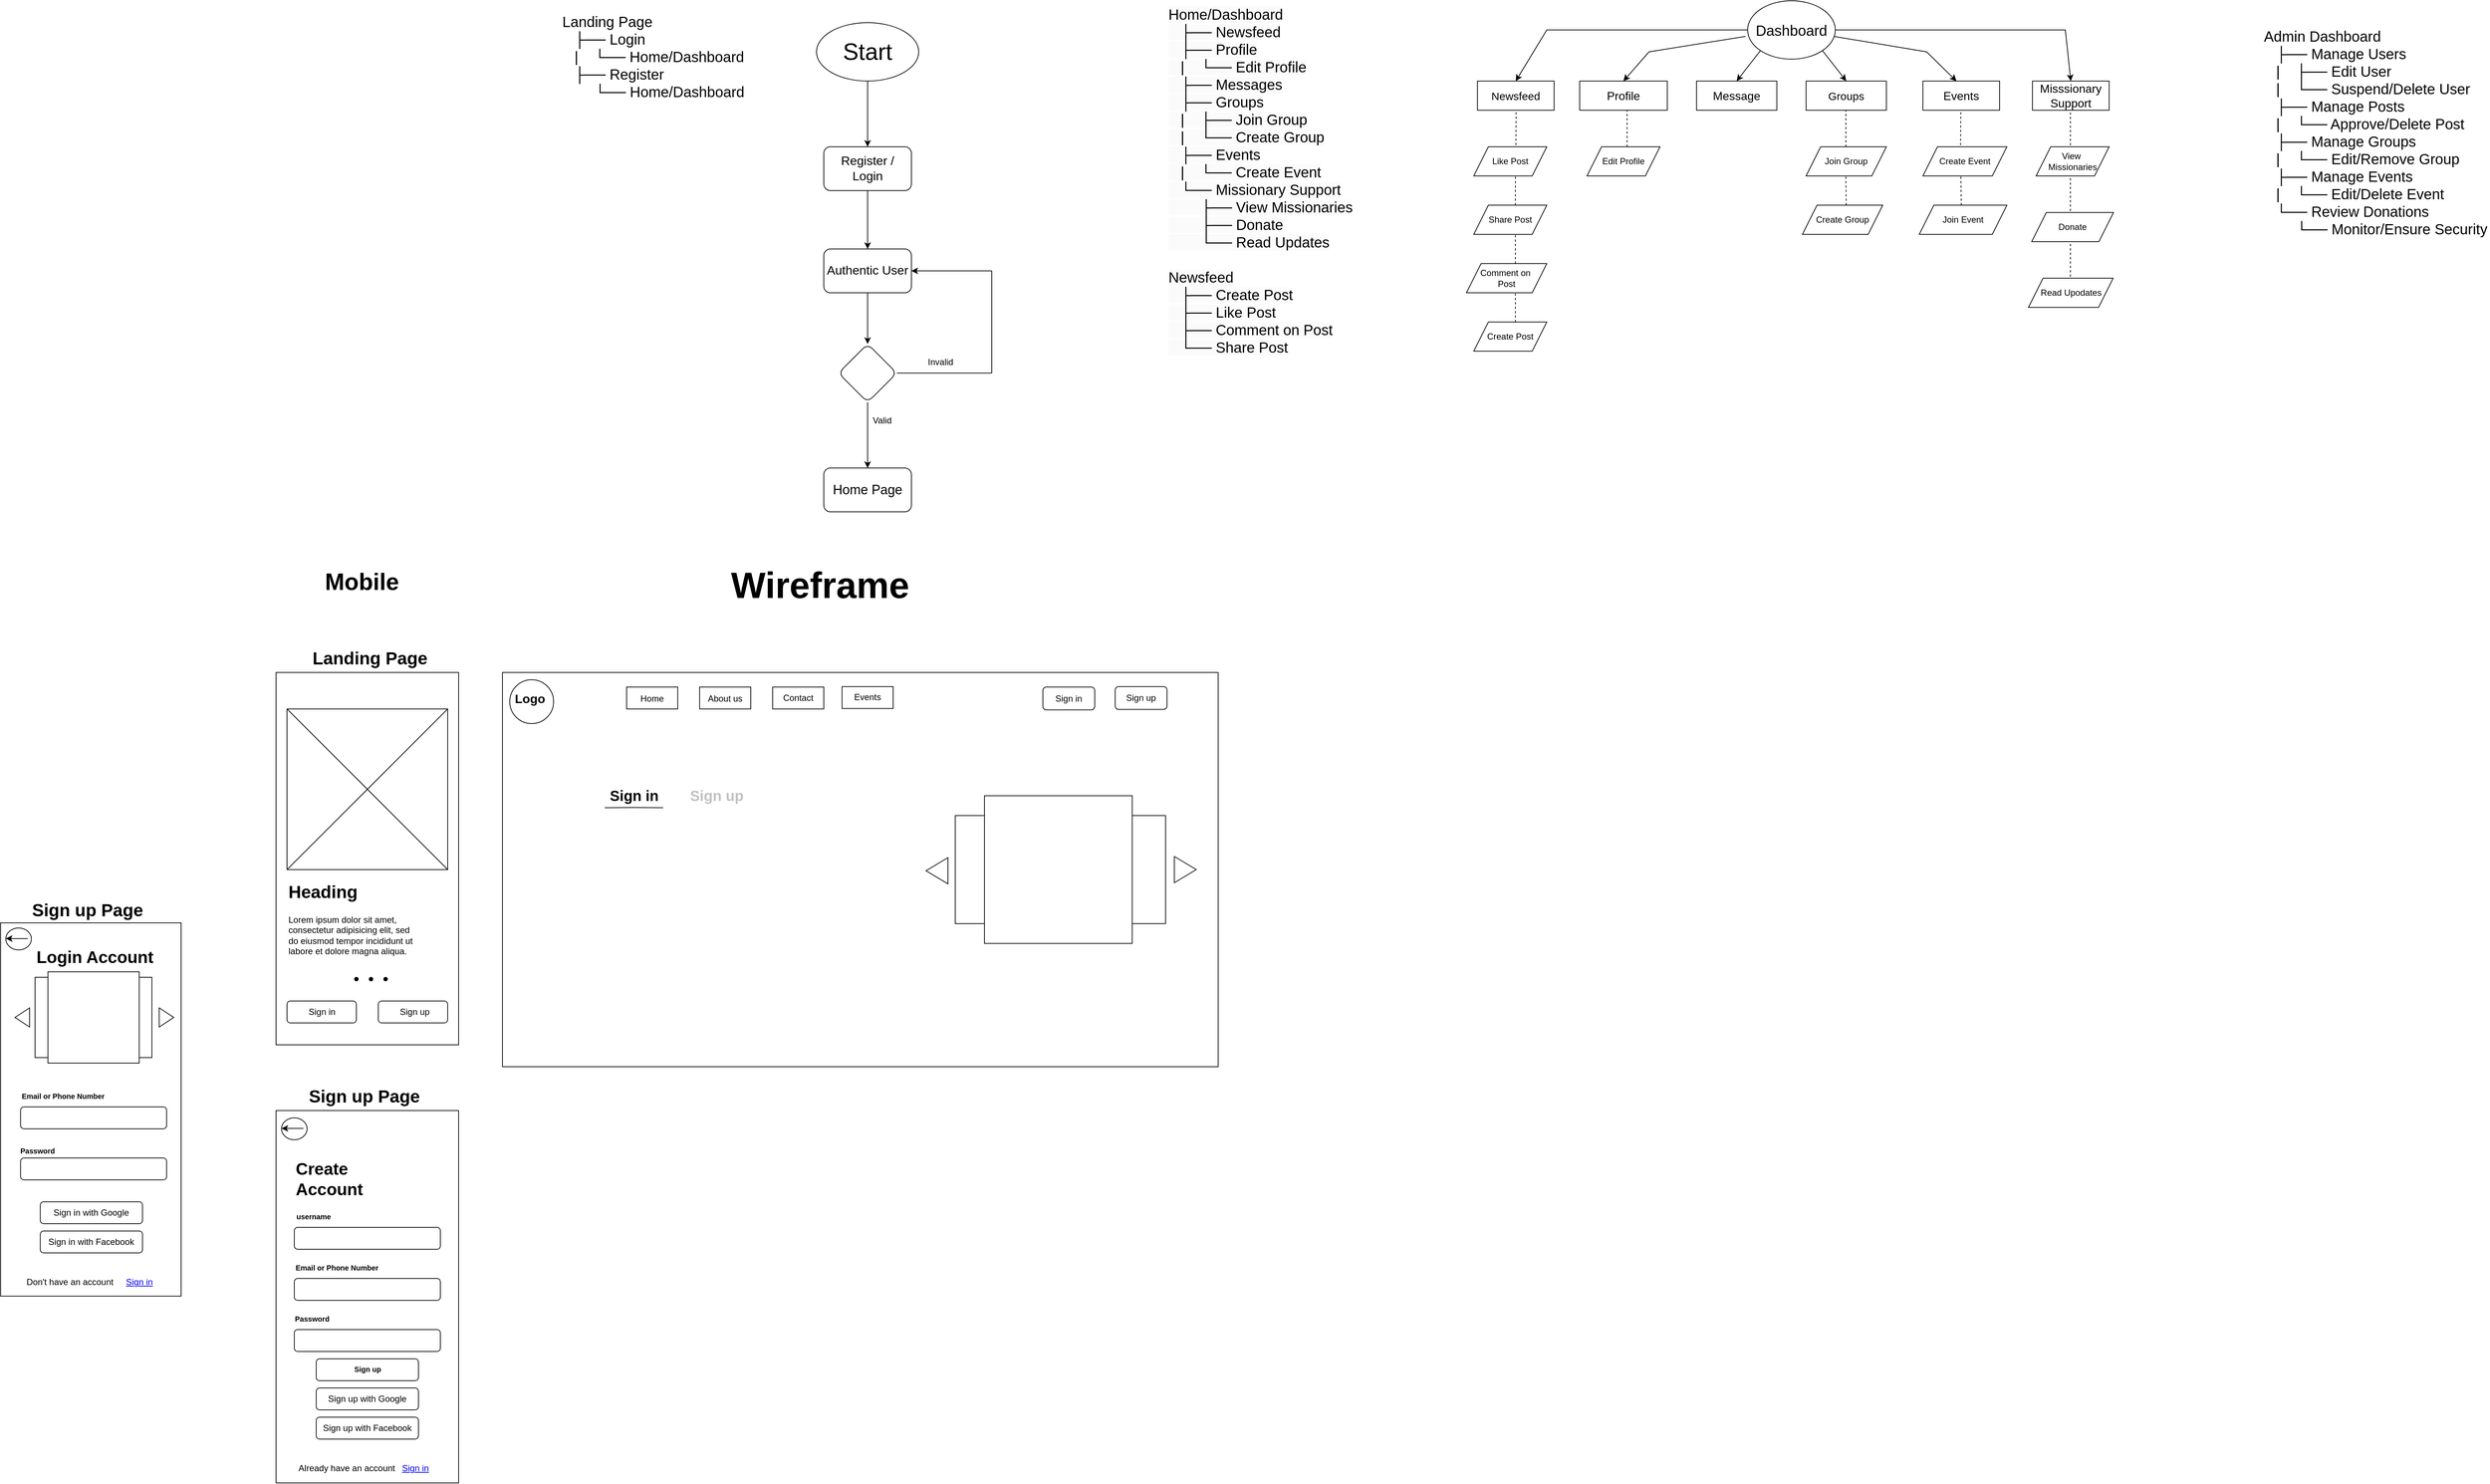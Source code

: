 <mxfile version="24.5.4" type="github">
  <diagram name="Page-1" id="JHUZTtqzL2DoqjdeEEIX">
    <mxGraphModel dx="2095" dy="688" grid="1" gridSize="10" guides="1" tooltips="1" connect="1" arrows="1" fold="1" page="1" pageScale="1" pageWidth="850" pageHeight="1100" math="0" shadow="0">
      <root>
        <mxCell id="0" />
        <mxCell id="1" parent="0" />
        <mxCell id="w0Oe7IraxlfsJ7JqCGhJ-5" value="" style="edgeStyle=orthogonalEdgeStyle;rounded=0;orthogonalLoop=1;jettySize=auto;html=1;" parent="1" source="w0Oe7IraxlfsJ7JqCGhJ-2" target="w0Oe7IraxlfsJ7JqCGhJ-4" edge="1">
          <mxGeometry relative="1" as="geometry" />
        </mxCell>
        <mxCell id="w0Oe7IraxlfsJ7JqCGhJ-2" value="&lt;font style=&quot;font-size: 32px;&quot;&gt;Start&lt;/font&gt;" style="ellipse;whiteSpace=wrap;html=1;" parent="1" vertex="1">
          <mxGeometry x="370" y="70" width="140" height="80" as="geometry" />
        </mxCell>
        <mxCell id="w0Oe7IraxlfsJ7JqCGhJ-3" style="edgeStyle=orthogonalEdgeStyle;rounded=0;orthogonalLoop=1;jettySize=auto;html=1;exitX=0.5;exitY=1;exitDx=0;exitDy=0;" parent="1" source="w0Oe7IraxlfsJ7JqCGhJ-2" target="w0Oe7IraxlfsJ7JqCGhJ-2" edge="1">
          <mxGeometry relative="1" as="geometry" />
        </mxCell>
        <mxCell id="w0Oe7IraxlfsJ7JqCGhJ-7" value="" style="edgeStyle=orthogonalEdgeStyle;rounded=0;orthogonalLoop=1;jettySize=auto;html=1;" parent="1" source="w0Oe7IraxlfsJ7JqCGhJ-4" target="w0Oe7IraxlfsJ7JqCGhJ-6" edge="1">
          <mxGeometry relative="1" as="geometry" />
        </mxCell>
        <mxCell id="w0Oe7IraxlfsJ7JqCGhJ-4" value="&lt;font style=&quot;font-size: 17px;&quot;&gt;Register / Login&lt;/font&gt;" style="rounded=1;whiteSpace=wrap;html=1;align=center;" parent="1" vertex="1">
          <mxGeometry x="380" y="240" width="120" height="60" as="geometry" />
        </mxCell>
        <mxCell id="w0Oe7IraxlfsJ7JqCGhJ-9" value="" style="edgeStyle=orthogonalEdgeStyle;rounded=0;orthogonalLoop=1;jettySize=auto;html=1;" parent="1" source="w0Oe7IraxlfsJ7JqCGhJ-6" target="w0Oe7IraxlfsJ7JqCGhJ-8" edge="1">
          <mxGeometry relative="1" as="geometry" />
        </mxCell>
        <mxCell id="w0Oe7IraxlfsJ7JqCGhJ-6" value="&lt;font style=&quot;font-size: 17px;&quot;&gt;Authentic User&lt;/font&gt;" style="whiteSpace=wrap;html=1;rounded=1;" parent="1" vertex="1">
          <mxGeometry x="380" y="380" width="120" height="60" as="geometry" />
        </mxCell>
        <mxCell id="w0Oe7IraxlfsJ7JqCGhJ-23" value="" style="edgeStyle=orthogonalEdgeStyle;rounded=0;orthogonalLoop=1;jettySize=auto;html=1;" parent="1" source="w0Oe7IraxlfsJ7JqCGhJ-8" target="w0Oe7IraxlfsJ7JqCGhJ-22" edge="1">
          <mxGeometry relative="1" as="geometry" />
        </mxCell>
        <mxCell id="w0Oe7IraxlfsJ7JqCGhJ-8" value="" style="rhombus;whiteSpace=wrap;html=1;rounded=1;" parent="1" vertex="1">
          <mxGeometry x="400" y="510" width="80" height="80" as="geometry" />
        </mxCell>
        <mxCell id="w0Oe7IraxlfsJ7JqCGhJ-19" value="" style="endArrow=none;html=1;rounded=0;" parent="1" edge="1">
          <mxGeometry width="50" height="50" relative="1" as="geometry">
            <mxPoint x="480" y="550" as="sourcePoint" />
            <mxPoint x="610" y="550" as="targetPoint" />
          </mxGeometry>
        </mxCell>
        <mxCell id="w0Oe7IraxlfsJ7JqCGhJ-20" value="" style="endArrow=none;html=1;rounded=0;" parent="1" edge="1">
          <mxGeometry width="50" height="50" relative="1" as="geometry">
            <mxPoint x="610" y="550" as="sourcePoint" />
            <mxPoint x="610" y="410" as="targetPoint" />
          </mxGeometry>
        </mxCell>
        <mxCell id="w0Oe7IraxlfsJ7JqCGhJ-21" value="" style="endArrow=classic;html=1;rounded=0;entryX=1;entryY=0.5;entryDx=0;entryDy=0;" parent="1" target="w0Oe7IraxlfsJ7JqCGhJ-6" edge="1">
          <mxGeometry width="50" height="50" relative="1" as="geometry">
            <mxPoint x="610" y="410" as="sourcePoint" />
            <mxPoint x="660" y="360" as="targetPoint" />
          </mxGeometry>
        </mxCell>
        <mxCell id="w0Oe7IraxlfsJ7JqCGhJ-22" value="&lt;font style=&quot;font-size: 18px;&quot;&gt;Home Page&lt;/font&gt;" style="rounded=1;whiteSpace=wrap;html=1;" parent="1" vertex="1">
          <mxGeometry x="380" y="680" width="120" height="60" as="geometry" />
        </mxCell>
        <mxCell id="w0Oe7IraxlfsJ7JqCGhJ-24" value="Invalid" style="text;html=1;align=center;verticalAlign=middle;whiteSpace=wrap;rounded=0;" parent="1" vertex="1">
          <mxGeometry x="510" y="520" width="60" height="30" as="geometry" />
        </mxCell>
        <mxCell id="w0Oe7IraxlfsJ7JqCGhJ-25" value="Valid" style="text;html=1;align=center;verticalAlign=middle;whiteSpace=wrap;rounded=0;" parent="1" vertex="1">
          <mxGeometry x="430" y="600" width="60" height="30" as="geometry" />
        </mxCell>
        <mxCell id="jKarugCegfEkJUFhbc2j-1" value="Landing Page&#xa;   ├── Login&#xa;   |    └── Home/Dashboard&#xa;   ├── Register&#xa;        └── Home/Dashboard&#xa; &#xa;" style="text;whiteSpace=wrap;fontSize=20;" parent="1" vertex="1">
          <mxGeometry x="20" y="50" width="290" height="140" as="geometry" />
        </mxCell>
        <mxCell id="jKarugCegfEkJUFhbc2j-2" value="&lt;span style=&quot;color: rgb(0, 0, 0); font-family: Helvetica; font-size: 20px; font-style: normal; font-variant-ligatures: normal; font-variant-caps: normal; font-weight: 400; letter-spacing: normal; orphans: 2; text-align: left; text-indent: 0px; text-transform: none; widows: 2; word-spacing: 0px; -webkit-text-stroke-width: 0px; white-space: normal; background-color: rgb(251, 251, 251); text-decoration-thickness: initial; text-decoration-style: initial; text-decoration-color: initial; display: inline !important; float: none;&quot;&gt;Home/Dashboard&lt;/span&gt;&lt;br style=&quot;forced-color-adjust: none; padding: 0px; margin: 0px; color: rgb(0, 0, 0); font-family: Helvetica; font-size: 20px; font-style: normal; font-variant-ligatures: normal; font-variant-caps: normal; font-weight: 400; letter-spacing: normal; orphans: 2; text-align: left; text-indent: 0px; text-transform: none; widows: 2; word-spacing: 0px; -webkit-text-stroke-width: 0px; white-space: normal; background-color: rgb(251, 251, 251); text-decoration-thickness: initial; text-decoration-style: initial; text-decoration-color: initial;&quot;&gt;&lt;span style=&quot;color: rgb(0, 0, 0); font-family: Helvetica; font-size: 20px; font-style: normal; font-variant-ligatures: normal; font-variant-caps: normal; font-weight: 400; letter-spacing: normal; orphans: 2; text-align: left; text-indent: 0px; text-transform: none; widows: 2; word-spacing: 0px; -webkit-text-stroke-width: 0px; white-space: normal; background-color: rgb(251, 251, 251); text-decoration-thickness: initial; text-decoration-style: initial; text-decoration-color: initial; display: inline !important; float: none;&quot;&gt;&amp;nbsp; &amp;nbsp;├── Newsfeed&lt;/span&gt;&lt;br style=&quot;forced-color-adjust: none; padding: 0px; margin: 0px; color: rgb(0, 0, 0); font-family: Helvetica; font-size: 20px; font-style: normal; font-variant-ligatures: normal; font-variant-caps: normal; font-weight: 400; letter-spacing: normal; orphans: 2; text-align: left; text-indent: 0px; text-transform: none; widows: 2; word-spacing: 0px; -webkit-text-stroke-width: 0px; white-space: normal; background-color: rgb(251, 251, 251); text-decoration-thickness: initial; text-decoration-style: initial; text-decoration-color: initial;&quot;&gt;&lt;span style=&quot;color: rgb(0, 0, 0); font-family: Helvetica; font-size: 20px; font-style: normal; font-variant-ligatures: normal; font-variant-caps: normal; font-weight: 400; letter-spacing: normal; orphans: 2; text-align: left; text-indent: 0px; text-transform: none; widows: 2; word-spacing: 0px; -webkit-text-stroke-width: 0px; white-space: normal; background-color: rgb(251, 251, 251); text-decoration-thickness: initial; text-decoration-style: initial; text-decoration-color: initial; display: inline !important; float: none;&quot;&gt;&amp;nbsp; &amp;nbsp;├── Profile&lt;/span&gt;&lt;br style=&quot;forced-color-adjust: none; padding: 0px; margin: 0px; color: rgb(0, 0, 0); font-family: Helvetica; font-size: 20px; font-style: normal; font-variant-ligatures: normal; font-variant-caps: normal; font-weight: 400; letter-spacing: normal; orphans: 2; text-align: left; text-indent: 0px; text-transform: none; widows: 2; word-spacing: 0px; -webkit-text-stroke-width: 0px; white-space: normal; background-color: rgb(251, 251, 251); text-decoration-thickness: initial; text-decoration-style: initial; text-decoration-color: initial;&quot;&gt;&lt;span style=&quot;color: rgb(0, 0, 0); font-family: Helvetica; font-size: 20px; font-style: normal; font-variant-ligatures: normal; font-variant-caps: normal; font-weight: 400; letter-spacing: normal; orphans: 2; text-align: left; text-indent: 0px; text-transform: none; widows: 2; word-spacing: 0px; -webkit-text-stroke-width: 0px; white-space: normal; background-color: rgb(251, 251, 251); text-decoration-thickness: initial; text-decoration-style: initial; text-decoration-color: initial; display: inline !important; float: none;&quot;&gt;&amp;nbsp; &amp;nbsp;|&amp;nbsp; &amp;nbsp; └── Edit Profile&lt;/span&gt;&lt;br style=&quot;forced-color-adjust: none; padding: 0px; margin: 0px; color: rgb(0, 0, 0); font-family: Helvetica; font-size: 20px; font-style: normal; font-variant-ligatures: normal; font-variant-caps: normal; font-weight: 400; letter-spacing: normal; orphans: 2; text-align: left; text-indent: 0px; text-transform: none; widows: 2; word-spacing: 0px; -webkit-text-stroke-width: 0px; white-space: normal; background-color: rgb(251, 251, 251); text-decoration-thickness: initial; text-decoration-style: initial; text-decoration-color: initial;&quot;&gt;&lt;span style=&quot;color: rgb(0, 0, 0); font-family: Helvetica; font-size: 20px; font-style: normal; font-variant-ligatures: normal; font-variant-caps: normal; font-weight: 400; letter-spacing: normal; orphans: 2; text-align: left; text-indent: 0px; text-transform: none; widows: 2; word-spacing: 0px; -webkit-text-stroke-width: 0px; white-space: normal; background-color: rgb(251, 251, 251); text-decoration-thickness: initial; text-decoration-style: initial; text-decoration-color: initial; display: inline !important; float: none;&quot;&gt;&amp;nbsp; &amp;nbsp;├── Messages&lt;/span&gt;&lt;br style=&quot;forced-color-adjust: none; padding: 0px; margin: 0px; color: rgb(0, 0, 0); font-family: Helvetica; font-size: 20px; font-style: normal; font-variant-ligatures: normal; font-variant-caps: normal; font-weight: 400; letter-spacing: normal; orphans: 2; text-align: left; text-indent: 0px; text-transform: none; widows: 2; word-spacing: 0px; -webkit-text-stroke-width: 0px; white-space: normal; background-color: rgb(251, 251, 251); text-decoration-thickness: initial; text-decoration-style: initial; text-decoration-color: initial;&quot;&gt;&lt;span style=&quot;color: rgb(0, 0, 0); font-family: Helvetica; font-size: 20px; font-style: normal; font-variant-ligatures: normal; font-variant-caps: normal; font-weight: 400; letter-spacing: normal; orphans: 2; text-align: left; text-indent: 0px; text-transform: none; widows: 2; word-spacing: 0px; -webkit-text-stroke-width: 0px; white-space: normal; background-color: rgb(251, 251, 251); text-decoration-thickness: initial; text-decoration-style: initial; text-decoration-color: initial; display: inline !important; float: none;&quot;&gt;&amp;nbsp; &amp;nbsp;├── Groups&lt;/span&gt;&lt;br style=&quot;forced-color-adjust: none; padding: 0px; margin: 0px; color: rgb(0, 0, 0); font-family: Helvetica; font-size: 20px; font-style: normal; font-variant-ligatures: normal; font-variant-caps: normal; font-weight: 400; letter-spacing: normal; orphans: 2; text-align: left; text-indent: 0px; text-transform: none; widows: 2; word-spacing: 0px; -webkit-text-stroke-width: 0px; white-space: normal; background-color: rgb(251, 251, 251); text-decoration-thickness: initial; text-decoration-style: initial; text-decoration-color: initial;&quot;&gt;&lt;span style=&quot;color: rgb(0, 0, 0); font-family: Helvetica; font-size: 20px; font-style: normal; font-variant-ligatures: normal; font-variant-caps: normal; font-weight: 400; letter-spacing: normal; orphans: 2; text-align: left; text-indent: 0px; text-transform: none; widows: 2; word-spacing: 0px; -webkit-text-stroke-width: 0px; white-space: normal; background-color: rgb(251, 251, 251); text-decoration-thickness: initial; text-decoration-style: initial; text-decoration-color: initial; display: inline !important; float: none;&quot;&gt;&amp;nbsp; &amp;nbsp;|&amp;nbsp; &amp;nbsp; ├── Join Group&lt;/span&gt;&lt;br style=&quot;forced-color-adjust: none; padding: 0px; margin: 0px; color: rgb(0, 0, 0); font-family: Helvetica; font-size: 20px; font-style: normal; font-variant-ligatures: normal; font-variant-caps: normal; font-weight: 400; letter-spacing: normal; orphans: 2; text-align: left; text-indent: 0px; text-transform: none; widows: 2; word-spacing: 0px; -webkit-text-stroke-width: 0px; white-space: normal; background-color: rgb(251, 251, 251); text-decoration-thickness: initial; text-decoration-style: initial; text-decoration-color: initial;&quot;&gt;&lt;span style=&quot;color: rgb(0, 0, 0); font-family: Helvetica; font-size: 20px; font-style: normal; font-variant-ligatures: normal; font-variant-caps: normal; font-weight: 400; letter-spacing: normal; orphans: 2; text-align: left; text-indent: 0px; text-transform: none; widows: 2; word-spacing: 0px; -webkit-text-stroke-width: 0px; white-space: normal; background-color: rgb(251, 251, 251); text-decoration-thickness: initial; text-decoration-style: initial; text-decoration-color: initial; display: inline !important; float: none;&quot;&gt;&amp;nbsp; &amp;nbsp;|&amp;nbsp; &amp;nbsp; └── Create Group&lt;/span&gt;&lt;br style=&quot;forced-color-adjust: none; padding: 0px; margin: 0px; color: rgb(0, 0, 0); font-family: Helvetica; font-size: 20px; font-style: normal; font-variant-ligatures: normal; font-variant-caps: normal; font-weight: 400; letter-spacing: normal; orphans: 2; text-align: left; text-indent: 0px; text-transform: none; widows: 2; word-spacing: 0px; -webkit-text-stroke-width: 0px; white-space: normal; background-color: rgb(251, 251, 251); text-decoration-thickness: initial; text-decoration-style: initial; text-decoration-color: initial;&quot;&gt;&lt;span style=&quot;color: rgb(0, 0, 0); font-family: Helvetica; font-size: 20px; font-style: normal; font-variant-ligatures: normal; font-variant-caps: normal; font-weight: 400; letter-spacing: normal; orphans: 2; text-align: left; text-indent: 0px; text-transform: none; widows: 2; word-spacing: 0px; -webkit-text-stroke-width: 0px; white-space: normal; background-color: rgb(251, 251, 251); text-decoration-thickness: initial; text-decoration-style: initial; text-decoration-color: initial; display: inline !important; float: none;&quot;&gt;&amp;nbsp; &amp;nbsp;├── Events&lt;/span&gt;&lt;br style=&quot;forced-color-adjust: none; padding: 0px; margin: 0px; color: rgb(0, 0, 0); font-family: Helvetica; font-size: 20px; font-style: normal; font-variant-ligatures: normal; font-variant-caps: normal; font-weight: 400; letter-spacing: normal; orphans: 2; text-align: left; text-indent: 0px; text-transform: none; widows: 2; word-spacing: 0px; -webkit-text-stroke-width: 0px; white-space: normal; background-color: rgb(251, 251, 251); text-decoration-thickness: initial; text-decoration-style: initial; text-decoration-color: initial;&quot;&gt;&lt;span style=&quot;color: rgb(0, 0, 0); font-family: Helvetica; font-size: 20px; font-style: normal; font-variant-ligatures: normal; font-variant-caps: normal; font-weight: 400; letter-spacing: normal; orphans: 2; text-align: left; text-indent: 0px; text-transform: none; widows: 2; word-spacing: 0px; -webkit-text-stroke-width: 0px; white-space: normal; background-color: rgb(251, 251, 251); text-decoration-thickness: initial; text-decoration-style: initial; text-decoration-color: initial; display: inline !important; float: none;&quot;&gt;&amp;nbsp; &amp;nbsp;|&amp;nbsp; &amp;nbsp; └── Create Event&lt;/span&gt;&lt;br style=&quot;forced-color-adjust: none; padding: 0px; margin: 0px; color: rgb(0, 0, 0); font-family: Helvetica; font-size: 20px; font-style: normal; font-variant-ligatures: normal; font-variant-caps: normal; font-weight: 400; letter-spacing: normal; orphans: 2; text-align: left; text-indent: 0px; text-transform: none; widows: 2; word-spacing: 0px; -webkit-text-stroke-width: 0px; white-space: normal; background-color: rgb(251, 251, 251); text-decoration-thickness: initial; text-decoration-style: initial; text-decoration-color: initial;&quot;&gt;&lt;span style=&quot;color: rgb(0, 0, 0); font-family: Helvetica; font-size: 20px; font-style: normal; font-variant-ligatures: normal; font-variant-caps: normal; font-weight: 400; letter-spacing: normal; orphans: 2; text-align: left; text-indent: 0px; text-transform: none; widows: 2; word-spacing: 0px; -webkit-text-stroke-width: 0px; white-space: normal; background-color: rgb(251, 251, 251); text-decoration-thickness: initial; text-decoration-style: initial; text-decoration-color: initial; display: inline !important; float: none;&quot;&gt;&amp;nbsp; &amp;nbsp;└── Missionary Support&lt;/span&gt;&lt;br style=&quot;forced-color-adjust: none; padding: 0px; margin: 0px; color: rgb(0, 0, 0); font-family: Helvetica; font-size: 20px; font-style: normal; font-variant-ligatures: normal; font-variant-caps: normal; font-weight: 400; letter-spacing: normal; orphans: 2; text-align: left; text-indent: 0px; text-transform: none; widows: 2; word-spacing: 0px; -webkit-text-stroke-width: 0px; white-space: normal; background-color: rgb(251, 251, 251); text-decoration-thickness: initial; text-decoration-style: initial; text-decoration-color: initial;&quot;&gt;&lt;span style=&quot;color: rgb(0, 0, 0); font-family: Helvetica; font-size: 20px; font-style: normal; font-variant-ligatures: normal; font-variant-caps: normal; font-weight: 400; letter-spacing: normal; orphans: 2; text-align: left; text-indent: 0px; text-transform: none; widows: 2; word-spacing: 0px; -webkit-text-stroke-width: 0px; white-space: normal; background-color: rgb(251, 251, 251); text-decoration-thickness: initial; text-decoration-style: initial; text-decoration-color: initial; display: inline !important; float: none;&quot;&gt;&amp;nbsp; &amp;nbsp; &amp;nbsp; &amp;nbsp; ├── View Missionaries&lt;/span&gt;&lt;br style=&quot;forced-color-adjust: none; padding: 0px; margin: 0px; color: rgb(0, 0, 0); font-family: Helvetica; font-size: 20px; font-style: normal; font-variant-ligatures: normal; font-variant-caps: normal; font-weight: 400; letter-spacing: normal; orphans: 2; text-align: left; text-indent: 0px; text-transform: none; widows: 2; word-spacing: 0px; -webkit-text-stroke-width: 0px; white-space: normal; background-color: rgb(251, 251, 251); text-decoration-thickness: initial; text-decoration-style: initial; text-decoration-color: initial;&quot;&gt;&lt;span style=&quot;color: rgb(0, 0, 0); font-family: Helvetica; font-size: 20px; font-style: normal; font-variant-ligatures: normal; font-variant-caps: normal; font-weight: 400; letter-spacing: normal; orphans: 2; text-align: left; text-indent: 0px; text-transform: none; widows: 2; word-spacing: 0px; -webkit-text-stroke-width: 0px; white-space: normal; background-color: rgb(251, 251, 251); text-decoration-thickness: initial; text-decoration-style: initial; text-decoration-color: initial; display: inline !important; float: none;&quot;&gt;&amp;nbsp; &amp;nbsp; &amp;nbsp; &amp;nbsp; ├── Donate&lt;/span&gt;&lt;br style=&quot;forced-color-adjust: none; padding: 0px; margin: 0px; color: rgb(0, 0, 0); font-family: Helvetica; font-size: 20px; font-style: normal; font-variant-ligatures: normal; font-variant-caps: normal; font-weight: 400; letter-spacing: normal; orphans: 2; text-align: left; text-indent: 0px; text-transform: none; widows: 2; word-spacing: 0px; -webkit-text-stroke-width: 0px; white-space: normal; background-color: rgb(251, 251, 251); text-decoration-thickness: initial; text-decoration-style: initial; text-decoration-color: initial;&quot;&gt;&lt;span style=&quot;color: rgb(0, 0, 0); font-family: Helvetica; font-size: 20px; font-style: normal; font-variant-ligatures: normal; font-variant-caps: normal; font-weight: 400; letter-spacing: normal; orphans: 2; text-align: left; text-indent: 0px; text-transform: none; widows: 2; word-spacing: 0px; -webkit-text-stroke-width: 0px; white-space: normal; background-color: rgb(251, 251, 251); text-decoration-thickness: initial; text-decoration-style: initial; text-decoration-color: initial; display: inline !important; float: none;&quot;&gt;&amp;nbsp; &amp;nbsp; &amp;nbsp; &amp;nbsp; └── Read Updates&lt;/span&gt;&lt;br style=&quot;forced-color-adjust: none; padding: 0px; margin: 0px; color: rgb(0, 0, 0); font-family: Helvetica; font-size: 20px; font-style: normal; font-variant-ligatures: normal; font-variant-caps: normal; font-weight: 400; letter-spacing: normal; orphans: 2; text-align: left; text-indent: 0px; text-transform: none; widows: 2; word-spacing: 0px; -webkit-text-stroke-width: 0px; white-space: normal; background-color: rgb(251, 251, 251); text-decoration-thickness: initial; text-decoration-style: initial; text-decoration-color: initial;&quot;&gt;" style="text;whiteSpace=wrap;html=1;" parent="1" vertex="1">
          <mxGeometry x="850" y="40" width="290" height="360" as="geometry" />
        </mxCell>
        <mxCell id="jKarugCegfEkJUFhbc2j-3" value="&lt;span style=&quot;color: rgb(0, 0, 0); font-family: Helvetica; font-size: 20px; font-style: normal; font-variant-ligatures: normal; font-variant-caps: normal; font-weight: 400; letter-spacing: normal; orphans: 2; text-align: left; text-indent: 0px; text-transform: none; widows: 2; word-spacing: 0px; -webkit-text-stroke-width: 0px; white-space: normal; background-color: rgb(251, 251, 251); text-decoration-thickness: initial; text-decoration-style: initial; text-decoration-color: initial; display: inline !important; float: none;&quot;&gt;Newsfeed&lt;/span&gt;&lt;br style=&quot;forced-color-adjust: none; padding: 0px; margin: 0px; color: rgb(0, 0, 0); font-family: Helvetica; font-size: 20px; font-style: normal; font-variant-ligatures: normal; font-variant-caps: normal; font-weight: 400; letter-spacing: normal; orphans: 2; text-align: left; text-indent: 0px; text-transform: none; widows: 2; word-spacing: 0px; -webkit-text-stroke-width: 0px; white-space: normal; background-color: rgb(251, 251, 251); text-decoration-thickness: initial; text-decoration-style: initial; text-decoration-color: initial;&quot;&gt;&lt;span style=&quot;color: rgb(0, 0, 0); font-family: Helvetica; font-size: 20px; font-style: normal; font-variant-ligatures: normal; font-variant-caps: normal; font-weight: 400; letter-spacing: normal; orphans: 2; text-align: left; text-indent: 0px; text-transform: none; widows: 2; word-spacing: 0px; -webkit-text-stroke-width: 0px; white-space: normal; background-color: rgb(251, 251, 251); text-decoration-thickness: initial; text-decoration-style: initial; text-decoration-color: initial; display: inline !important; float: none;&quot;&gt;&amp;nbsp; &amp;nbsp;├── Create Post&lt;/span&gt;&lt;br style=&quot;forced-color-adjust: none; padding: 0px; margin: 0px; color: rgb(0, 0, 0); font-family: Helvetica; font-size: 20px; font-style: normal; font-variant-ligatures: normal; font-variant-caps: normal; font-weight: 400; letter-spacing: normal; orphans: 2; text-align: left; text-indent: 0px; text-transform: none; widows: 2; word-spacing: 0px; -webkit-text-stroke-width: 0px; white-space: normal; background-color: rgb(251, 251, 251); text-decoration-thickness: initial; text-decoration-style: initial; text-decoration-color: initial;&quot;&gt;&lt;span style=&quot;color: rgb(0, 0, 0); font-family: Helvetica; font-size: 20px; font-style: normal; font-variant-ligatures: normal; font-variant-caps: normal; font-weight: 400; letter-spacing: normal; orphans: 2; text-align: left; text-indent: 0px; text-transform: none; widows: 2; word-spacing: 0px; -webkit-text-stroke-width: 0px; white-space: normal; background-color: rgb(251, 251, 251); text-decoration-thickness: initial; text-decoration-style: initial; text-decoration-color: initial; display: inline !important; float: none;&quot;&gt;&amp;nbsp; &amp;nbsp;├── Like Post&lt;/span&gt;&lt;br style=&quot;forced-color-adjust: none; padding: 0px; margin: 0px; color: rgb(0, 0, 0); font-family: Helvetica; font-size: 20px; font-style: normal; font-variant-ligatures: normal; font-variant-caps: normal; font-weight: 400; letter-spacing: normal; orphans: 2; text-align: left; text-indent: 0px; text-transform: none; widows: 2; word-spacing: 0px; -webkit-text-stroke-width: 0px; white-space: normal; background-color: rgb(251, 251, 251); text-decoration-thickness: initial; text-decoration-style: initial; text-decoration-color: initial;&quot;&gt;&lt;span style=&quot;color: rgb(0, 0, 0); font-family: Helvetica; font-size: 20px; font-style: normal; font-variant-ligatures: normal; font-variant-caps: normal; font-weight: 400; letter-spacing: normal; orphans: 2; text-align: left; text-indent: 0px; text-transform: none; widows: 2; word-spacing: 0px; -webkit-text-stroke-width: 0px; white-space: normal; background-color: rgb(251, 251, 251); text-decoration-thickness: initial; text-decoration-style: initial; text-decoration-color: initial; display: inline !important; float: none;&quot;&gt;&amp;nbsp; &amp;nbsp;├── Comment on Post&lt;/span&gt;&lt;br style=&quot;forced-color-adjust: none; padding: 0px; margin: 0px; color: rgb(0, 0, 0); font-family: Helvetica; font-size: 20px; font-style: normal; font-variant-ligatures: normal; font-variant-caps: normal; font-weight: 400; letter-spacing: normal; orphans: 2; text-align: left; text-indent: 0px; text-transform: none; widows: 2; word-spacing: 0px; -webkit-text-stroke-width: 0px; white-space: normal; background-color: rgb(251, 251, 251); text-decoration-thickness: initial; text-decoration-style: initial; text-decoration-color: initial;&quot;&gt;&lt;span style=&quot;color: rgb(0, 0, 0); font-family: Helvetica; font-size: 20px; font-style: normal; font-variant-ligatures: normal; font-variant-caps: normal; font-weight: 400; letter-spacing: normal; orphans: 2; text-align: left; text-indent: 0px; text-transform: none; widows: 2; word-spacing: 0px; -webkit-text-stroke-width: 0px; white-space: normal; background-color: rgb(251, 251, 251); text-decoration-thickness: initial; text-decoration-style: initial; text-decoration-color: initial; display: inline !important; float: none;&quot;&gt;&amp;nbsp; &amp;nbsp;└── Share Post&lt;/span&gt;" style="text;whiteSpace=wrap;html=1;" parent="1" vertex="1">
          <mxGeometry x="850" y="400" width="260" height="140" as="geometry" />
        </mxCell>
        <mxCell id="jKarugCegfEkJUFhbc2j-5" value="Admin Dashboard&#xa;   ├── Manage Users&#xa;   |    ├── Edit User&#xa;   |    └── Suspend/Delete User&#xa;   ├── Manage Posts&#xa;   |    └── Approve/Delete Post&#xa;   ├── Manage Groups&#xa;   |    └── Edit/Remove Group&#xa;   ├── Manage Events&#xa;   |    └── Edit/Delete Event&#xa;   └── Review Donations&#xa;        └── Monitor/Ensure Security" style="text;whiteSpace=wrap;fontSize=20;" parent="1" vertex="1">
          <mxGeometry x="2350" y="70" width="310" height="310" as="geometry" />
        </mxCell>
        <mxCell id="jKarugCegfEkJUFhbc2j-25" value="Create Post" style="shape=parallelogram;perimeter=parallelogramPerimeter;whiteSpace=wrap;html=1;fixedSize=1;" parent="1" vertex="1">
          <mxGeometry x="1270" y="480" width="100" height="40" as="geometry" />
        </mxCell>
        <mxCell id="jKarugCegfEkJUFhbc2j-26" value="Like Post" style="shape=parallelogram;perimeter=parallelogramPerimeter;whiteSpace=wrap;html=1;fixedSize=1;" parent="1" vertex="1">
          <mxGeometry x="1270" y="240" width="100" height="40" as="geometry" />
        </mxCell>
        <mxCell id="jKarugCegfEkJUFhbc2j-28" value="Comment on&amp;nbsp;&lt;div&gt;Post&lt;/div&gt;" style="shape=parallelogram;perimeter=parallelogramPerimeter;whiteSpace=wrap;html=1;fixedSize=1;" parent="1" vertex="1">
          <mxGeometry x="1260" y="400" width="110" height="40" as="geometry" />
        </mxCell>
        <mxCell id="jKarugCegfEkJUFhbc2j-29" value="Share Post" style="shape=parallelogram;perimeter=parallelogramPerimeter;whiteSpace=wrap;html=1;fixedSize=1;" parent="1" vertex="1">
          <mxGeometry x="1270" y="320" width="100" height="40" as="geometry" />
        </mxCell>
        <mxCell id="jKarugCegfEkJUFhbc2j-7" value="&lt;font style=&quot;font-size: 15px;&quot;&gt;Newsfeed&lt;/font&gt;" style="rounded=0;whiteSpace=wrap;html=1;" parent="1" vertex="1">
          <mxGeometry x="1275" y="150" width="105" height="40" as="geometry" />
        </mxCell>
        <mxCell id="jKarugCegfEkJUFhbc2j-6" value="&lt;font style=&quot;font-size: 20px;&quot;&gt;Dashboard&lt;/font&gt;" style="ellipse;whiteSpace=wrap;html=1;" parent="1" vertex="1">
          <mxGeometry x="1645" y="40" width="120" height="80" as="geometry" />
        </mxCell>
        <mxCell id="jKarugCegfEkJUFhbc2j-8" value="&lt;font style=&quot;font-size: 16px;&quot;&gt;Profile&lt;/font&gt;" style="rounded=0;whiteSpace=wrap;html=1;" parent="1" vertex="1">
          <mxGeometry x="1415" y="150" width="120" height="40" as="geometry" />
        </mxCell>
        <mxCell id="jKarugCegfEkJUFhbc2j-9" value="&lt;font style=&quot;font-size: 16px;&quot;&gt;Message&lt;/font&gt;" style="rounded=0;whiteSpace=wrap;html=1;" parent="1" vertex="1">
          <mxGeometry x="1575" y="150" width="110" height="40" as="geometry" />
        </mxCell>
        <mxCell id="jKarugCegfEkJUFhbc2j-10" value="&lt;font style=&quot;font-size: 15px;&quot;&gt;Groups&lt;/font&gt;" style="rounded=0;whiteSpace=wrap;html=1;" parent="1" vertex="1">
          <mxGeometry x="1725" y="150" width="110" height="40" as="geometry" />
        </mxCell>
        <mxCell id="jKarugCegfEkJUFhbc2j-11" value="&lt;font style=&quot;font-size: 16px;&quot;&gt;Events&lt;/font&gt;" style="rounded=0;whiteSpace=wrap;html=1;" parent="1" vertex="1">
          <mxGeometry x="1885" y="150" width="105" height="40" as="geometry" />
        </mxCell>
        <mxCell id="jKarugCegfEkJUFhbc2j-12" value="&lt;font style=&quot;font-size: 16px;&quot;&gt;Misssionary Support&lt;/font&gt;" style="rounded=0;whiteSpace=wrap;html=1;" parent="1" vertex="1">
          <mxGeometry x="2035" y="150" width="105" height="40" as="geometry" />
        </mxCell>
        <mxCell id="jKarugCegfEkJUFhbc2j-37" value="Edit Profile" style="shape=parallelogram;perimeter=parallelogramPerimeter;whiteSpace=wrap;html=1;fixedSize=1;" parent="1" vertex="1">
          <mxGeometry x="1425" y="240" width="100" height="40" as="geometry" />
        </mxCell>
        <mxCell id="jKarugCegfEkJUFhbc2j-38" value="Join Group" style="shape=parallelogram;perimeter=parallelogramPerimeter;whiteSpace=wrap;html=1;fixedSize=1;" parent="1" vertex="1">
          <mxGeometry x="1725" y="240" width="110" height="40" as="geometry" />
        </mxCell>
        <mxCell id="jKarugCegfEkJUFhbc2j-39" value="Create Group" style="shape=parallelogram;perimeter=parallelogramPerimeter;whiteSpace=wrap;html=1;fixedSize=1;" parent="1" vertex="1">
          <mxGeometry x="1720" y="320" width="110" height="40" as="geometry" />
        </mxCell>
        <mxCell id="jKarugCegfEkJUFhbc2j-40" value="Create Event" style="shape=parallelogram;perimeter=parallelogramPerimeter;whiteSpace=wrap;html=1;fixedSize=1;" parent="1" vertex="1">
          <mxGeometry x="1885" y="240" width="115" height="40" as="geometry" />
        </mxCell>
        <mxCell id="jKarugCegfEkJUFhbc2j-41" value="Join Event" style="shape=parallelogram;perimeter=parallelogramPerimeter;whiteSpace=wrap;html=1;fixedSize=1;" parent="1" vertex="1">
          <mxGeometry x="1880" y="320" width="120" height="40" as="geometry" />
        </mxCell>
        <mxCell id="jKarugCegfEkJUFhbc2j-43" value="View&amp;nbsp;&lt;div&gt;Missionaries&lt;/div&gt;" style="shape=parallelogram;perimeter=parallelogramPerimeter;whiteSpace=wrap;html=1;fixedSize=1;" parent="1" vertex="1">
          <mxGeometry x="2040" y="240" width="100" height="40" as="geometry" />
        </mxCell>
        <mxCell id="jKarugCegfEkJUFhbc2j-44" value="Donate" style="shape=parallelogram;perimeter=parallelogramPerimeter;whiteSpace=wrap;html=1;fixedSize=1;" parent="1" vertex="1">
          <mxGeometry x="2034" y="330" width="112" height="40" as="geometry" />
        </mxCell>
        <mxCell id="jKarugCegfEkJUFhbc2j-45" value="Read Upodates" style="shape=parallelogram;perimeter=parallelogramPerimeter;whiteSpace=wrap;html=1;fixedSize=1;" parent="1" vertex="1">
          <mxGeometry x="2029.5" y="420" width="116" height="40" as="geometry" />
        </mxCell>
        <mxCell id="jKarugCegfEkJUFhbc2j-46" value="" style="endArrow=classic;html=1;rounded=0;exitX=0;exitY=0.5;exitDx=0;exitDy=0;entryX=0.5;entryY=0;entryDx=0;entryDy=0;" parent="1" source="jKarugCegfEkJUFhbc2j-6" target="jKarugCegfEkJUFhbc2j-7" edge="1">
          <mxGeometry width="50" height="50" relative="1" as="geometry">
            <mxPoint x="1590" y="80" as="sourcePoint" />
            <mxPoint x="1640" y="30" as="targetPoint" />
            <Array as="points">
              <mxPoint x="1370" y="80" />
            </Array>
          </mxGeometry>
        </mxCell>
        <mxCell id="jKarugCegfEkJUFhbc2j-47" value="" style="endArrow=classic;html=1;rounded=0;exitX=-0.024;exitY=0.611;exitDx=0;exitDy=0;exitPerimeter=0;entryX=0.5;entryY=0;entryDx=0;entryDy=0;" parent="1" source="jKarugCegfEkJUFhbc2j-6" target="jKarugCegfEkJUFhbc2j-8" edge="1">
          <mxGeometry width="50" height="50" relative="1" as="geometry">
            <mxPoint x="1540" y="130" as="sourcePoint" />
            <mxPoint x="1590" y="80" as="targetPoint" />
            <Array as="points">
              <mxPoint x="1510" y="110" />
            </Array>
          </mxGeometry>
        </mxCell>
        <mxCell id="jKarugCegfEkJUFhbc2j-48" value="" style="endArrow=classic;html=1;rounded=0;exitX=0;exitY=1;exitDx=0;exitDy=0;entryX=0.5;entryY=0;entryDx=0;entryDy=0;" parent="1" source="jKarugCegfEkJUFhbc2j-6" target="jKarugCegfEkJUFhbc2j-9" edge="1">
          <mxGeometry width="50" height="50" relative="1" as="geometry">
            <mxPoint x="1540" y="160" as="sourcePoint" />
            <mxPoint x="1590" y="110" as="targetPoint" />
          </mxGeometry>
        </mxCell>
        <mxCell id="jKarugCegfEkJUFhbc2j-49" value="" style="endArrow=classic;html=1;rounded=0;exitX=1;exitY=1;exitDx=0;exitDy=0;entryX=0.5;entryY=0;entryDx=0;entryDy=0;" parent="1" source="jKarugCegfEkJUFhbc2j-6" target="jKarugCegfEkJUFhbc2j-10" edge="1">
          <mxGeometry width="50" height="50" relative="1" as="geometry">
            <mxPoint x="1820" y="130" as="sourcePoint" />
            <mxPoint x="1870" y="80" as="targetPoint" />
          </mxGeometry>
        </mxCell>
        <mxCell id="jKarugCegfEkJUFhbc2j-50" value="" style="endArrow=classic;html=1;rounded=0;entryX=0.5;entryY=0;entryDx=0;entryDy=0;exitX=0.985;exitY=0.611;exitDx=0;exitDy=0;exitPerimeter=0;" parent="1" source="jKarugCegfEkJUFhbc2j-6" edge="1">
          <mxGeometry width="50" height="50" relative="1" as="geometry">
            <mxPoint x="1770" y="90" as="sourcePoint" />
            <mxPoint x="1930.94" y="150" as="targetPoint" />
            <Array as="points">
              <mxPoint x="1890" y="110" />
            </Array>
          </mxGeometry>
        </mxCell>
        <mxCell id="jKarugCegfEkJUFhbc2j-51" value="" style="endArrow=classic;html=1;rounded=0;exitX=1;exitY=0.5;exitDx=0;exitDy=0;entryX=0.5;entryY=0;entryDx=0;entryDy=0;" parent="1" source="jKarugCegfEkJUFhbc2j-6" target="jKarugCegfEkJUFhbc2j-12" edge="1">
          <mxGeometry width="50" height="50" relative="1" as="geometry">
            <mxPoint x="2030" y="110" as="sourcePoint" />
            <mxPoint x="2080" y="60" as="targetPoint" />
            <Array as="points">
              <mxPoint x="2080" y="80" />
            </Array>
          </mxGeometry>
        </mxCell>
        <mxCell id="jKarugCegfEkJUFhbc2j-52" value="" style="endArrow=none;dashed=1;html=1;rounded=0;exitX=0.577;exitY=-0.055;exitDx=0;exitDy=0;exitPerimeter=0;" parent="1" source="jKarugCegfEkJUFhbc2j-26" edge="1">
          <mxGeometry width="50" height="50" relative="1" as="geometry">
            <mxPoint x="1280" y="240" as="sourcePoint" />
            <mxPoint x="1328" y="190" as="targetPoint" />
          </mxGeometry>
        </mxCell>
        <mxCell id="jKarugCegfEkJUFhbc2j-53" value="" style="endArrow=none;dashed=1;html=1;rounded=0;exitX=0.577;exitY=-0.055;exitDx=0;exitDy=0;exitPerimeter=0;" parent="1" edge="1">
          <mxGeometry width="50" height="50" relative="1" as="geometry">
            <mxPoint x="1327" y="320" as="sourcePoint" />
            <mxPoint x="1327" y="280" as="targetPoint" />
          </mxGeometry>
        </mxCell>
        <mxCell id="jKarugCegfEkJUFhbc2j-54" value="" style="endArrow=none;dashed=1;html=1;rounded=0;exitX=0.577;exitY=-0.055;exitDx=0;exitDy=0;exitPerimeter=0;" parent="1" edge="1">
          <mxGeometry width="50" height="50" relative="1" as="geometry">
            <mxPoint x="1327" y="400" as="sourcePoint" />
            <mxPoint x="1327" y="360" as="targetPoint" />
          </mxGeometry>
        </mxCell>
        <mxCell id="jKarugCegfEkJUFhbc2j-57" value="" style="endArrow=none;dashed=1;html=1;rounded=0;exitX=0.577;exitY=-0.055;exitDx=0;exitDy=0;exitPerimeter=0;" parent="1" edge="1">
          <mxGeometry width="50" height="50" relative="1" as="geometry">
            <mxPoint x="1327" y="480" as="sourcePoint" />
            <mxPoint x="1327" y="440" as="targetPoint" />
          </mxGeometry>
        </mxCell>
        <mxCell id="jKarugCegfEkJUFhbc2j-58" value="" style="endArrow=none;dashed=1;html=1;rounded=0;" parent="1" edge="1">
          <mxGeometry width="50" height="50" relative="1" as="geometry">
            <mxPoint x="1480" y="240" as="sourcePoint" />
            <mxPoint x="1480" y="190" as="targetPoint" />
          </mxGeometry>
        </mxCell>
        <mxCell id="jKarugCegfEkJUFhbc2j-59" value="" style="endArrow=none;dashed=1;html=1;rounded=0;" parent="1" edge="1">
          <mxGeometry width="50" height="50" relative="1" as="geometry">
            <mxPoint x="1779.5" y="240" as="sourcePoint" />
            <mxPoint x="1779.5" y="190" as="targetPoint" />
          </mxGeometry>
        </mxCell>
        <mxCell id="jKarugCegfEkJUFhbc2j-60" value="" style="endArrow=none;dashed=1;html=1;rounded=0;" parent="1" edge="1">
          <mxGeometry width="50" height="50" relative="1" as="geometry">
            <mxPoint x="1780" y="320" as="sourcePoint" />
            <mxPoint x="1779.5" y="280" as="targetPoint" />
          </mxGeometry>
        </mxCell>
        <mxCell id="jKarugCegfEkJUFhbc2j-61" value="" style="endArrow=none;dashed=1;html=1;rounded=0;exitX=0.448;exitY=-0.055;exitDx=0;exitDy=0;exitPerimeter=0;" parent="1" source="jKarugCegfEkJUFhbc2j-40" edge="1">
          <mxGeometry width="50" height="50" relative="1" as="geometry">
            <mxPoint x="1940" y="230" as="sourcePoint" />
            <mxPoint x="1937" y="190" as="targetPoint" />
          </mxGeometry>
        </mxCell>
        <mxCell id="jKarugCegfEkJUFhbc2j-63" value="" style="endArrow=none;dashed=1;html=1;rounded=0;" parent="1" edge="1">
          <mxGeometry width="50" height="50" relative="1" as="geometry">
            <mxPoint x="1937.5" y="320" as="sourcePoint" />
            <mxPoint x="1937" y="280" as="targetPoint" />
          </mxGeometry>
        </mxCell>
        <mxCell id="jKarugCegfEkJUFhbc2j-64" value="" style="endArrow=none;dashed=1;html=1;rounded=0;exitX=0.448;exitY=-0.055;exitDx=0;exitDy=0;exitPerimeter=0;" parent="1" edge="1">
          <mxGeometry width="50" height="50" relative="1" as="geometry">
            <mxPoint x="2087" y="238" as="sourcePoint" />
            <mxPoint x="2087" y="190" as="targetPoint" />
          </mxGeometry>
        </mxCell>
        <mxCell id="jKarugCegfEkJUFhbc2j-65" value="" style="endArrow=none;dashed=1;html=1;rounded=0;exitX=0.448;exitY=-0.055;exitDx=0;exitDy=0;exitPerimeter=0;" parent="1" edge="1">
          <mxGeometry width="50" height="50" relative="1" as="geometry">
            <mxPoint x="2087" y="328" as="sourcePoint" />
            <mxPoint x="2087" y="280" as="targetPoint" />
          </mxGeometry>
        </mxCell>
        <mxCell id="jKarugCegfEkJUFhbc2j-66" value="" style="endArrow=none;dashed=1;html=1;rounded=0;exitX=0.448;exitY=-0.055;exitDx=0;exitDy=0;exitPerimeter=0;" parent="1" edge="1">
          <mxGeometry width="50" height="50" relative="1" as="geometry">
            <mxPoint x="2087" y="418" as="sourcePoint" />
            <mxPoint x="2087" y="370" as="targetPoint" />
          </mxGeometry>
        </mxCell>
        <mxCell id="jKarugCegfEkJUFhbc2j-68" value="&lt;b&gt;&lt;font style=&quot;font-size: 50px;&quot;&gt;Wireframe&lt;/font&gt;&lt;/b&gt;" style="text;html=1;align=center;verticalAlign=middle;whiteSpace=wrap;rounded=0;" parent="1" vertex="1">
          <mxGeometry x="230" y="780" width="290" height="120" as="geometry" />
        </mxCell>
        <mxCell id="jKarugCegfEkJUFhbc2j-76" value="&lt;font style=&quot;font-size: 15px;&quot;&gt;Logo&lt;/font&gt;" style="text;html=1;align=center;verticalAlign=middle;whiteSpace=wrap;rounded=0;" parent="1" vertex="1">
          <mxGeometry x="-200" y="1040" width="60" height="30" as="geometry" />
        </mxCell>
        <mxCell id="jKarugCegfEkJUFhbc2j-84" value="&lt;font style=&quot;font-size: 16px;&quot;&gt;Guideline Text&lt;/font&gt;" style="text;html=1;align=center;verticalAlign=middle;whiteSpace=wrap;rounded=0;" parent="1" vertex="1">
          <mxGeometry x="-240" y="1300" width="120" height="30" as="geometry" />
        </mxCell>
        <mxCell id="jKarugCegfEkJUFhbc2j-71" value="" style="rounded=0;whiteSpace=wrap;html=1;rotation=90;movable=0;resizable=0;rotatable=0;deletable=0;editable=0;locked=1;connectable=0;" parent="1" vertex="1">
          <mxGeometry x="-500" y="1090" width="510" height="250" as="geometry" />
        </mxCell>
        <mxCell id="jKarugCegfEkJUFhbc2j-73" value="" style="whiteSpace=wrap;html=1;aspect=fixed;" parent="1" vertex="1">
          <mxGeometry x="-355" y="1010" width="220" height="220" as="geometry" />
        </mxCell>
        <mxCell id="jKarugCegfEkJUFhbc2j-74" value="" style="endArrow=none;html=1;rounded=0;entryX=1;entryY=0;entryDx=0;entryDy=0;exitX=0;exitY=1;exitDx=0;exitDy=0;" parent="1" source="jKarugCegfEkJUFhbc2j-73" target="jKarugCegfEkJUFhbc2j-73" edge="1">
          <mxGeometry width="50" height="50" relative="1" as="geometry">
            <mxPoint x="-190" y="1070" as="sourcePoint" />
            <mxPoint x="-140" y="1020" as="targetPoint" />
          </mxGeometry>
        </mxCell>
        <mxCell id="jKarugCegfEkJUFhbc2j-75" value="" style="endArrow=none;html=1;rounded=0;exitX=0;exitY=0;exitDx=0;exitDy=0;entryX=1;entryY=1;entryDx=0;entryDy=0;" parent="1" source="jKarugCegfEkJUFhbc2j-73" target="jKarugCegfEkJUFhbc2j-73" edge="1">
          <mxGeometry width="50" height="50" relative="1" as="geometry">
            <mxPoint x="-320" y="1080" as="sourcePoint" />
            <mxPoint x="-270" y="1030" as="targetPoint" />
          </mxGeometry>
        </mxCell>
        <mxCell id="jKarugCegfEkJUFhbc2j-78" value="" style="shape=waypoint;sketch=0;fillStyle=solid;size=6;pointerEvents=1;points=[];fillColor=none;resizable=0;rotatable=0;perimeter=centerPerimeter;snapToPoint=1;" parent="1" vertex="1">
          <mxGeometry x="-270" y="1370" width="20" height="20" as="geometry" />
        </mxCell>
        <mxCell id="jKarugCegfEkJUFhbc2j-79" value="" style="shape=waypoint;sketch=0;fillStyle=solid;size=6;pointerEvents=1;points=[];fillColor=none;resizable=0;rotatable=0;perimeter=centerPerimeter;snapToPoint=1;" parent="1" vertex="1">
          <mxGeometry x="-250" y="1370" width="20" height="20" as="geometry" />
        </mxCell>
        <mxCell id="jKarugCegfEkJUFhbc2j-80" value="" style="shape=waypoint;sketch=0;fillStyle=solid;size=6;pointerEvents=1;points=[];fillColor=none;resizable=0;rotatable=0;perimeter=centerPerimeter;snapToPoint=1;" parent="1" vertex="1">
          <mxGeometry x="-230" y="1370" width="20" height="20" as="geometry" />
        </mxCell>
        <mxCell id="jKarugCegfEkJUFhbc2j-81" value="" style="rounded=1;whiteSpace=wrap;html=1;" parent="1" vertex="1">
          <mxGeometry x="-355" y="1410" width="95" height="30" as="geometry" />
        </mxCell>
        <mxCell id="jKarugCegfEkJUFhbc2j-82" value="" style="rounded=1;whiteSpace=wrap;html=1;" parent="1" vertex="1">
          <mxGeometry x="-230" y="1410" width="95" height="30" as="geometry" />
        </mxCell>
        <mxCell id="jKarugCegfEkJUFhbc2j-83" value="&lt;h1 style=&quot;margin-top: 0px;&quot;&gt;Heading&lt;/h1&gt;&lt;p&gt;Lorem ipsum dolor sit amet, consectetur adipisicing elit, sed do eiusmod tempor incididunt ut labore et dolore magna aliqua.&lt;/p&gt;" style="text;html=1;whiteSpace=wrap;overflow=hidden;rounded=0;" parent="1" vertex="1">
          <mxGeometry x="-355" y="1240" width="180" height="120" as="geometry" />
        </mxCell>
        <mxCell id="jKarugCegfEkJUFhbc2j-85" value="Sign in" style="text;html=1;align=center;verticalAlign=middle;whiteSpace=wrap;rounded=0;" parent="1" vertex="1">
          <mxGeometry x="-357.5" y="1410" width="100" height="30" as="geometry" />
        </mxCell>
        <mxCell id="jKarugCegfEkJUFhbc2j-87" value="Sign up" style="text;html=1;align=center;verticalAlign=middle;whiteSpace=wrap;rounded=0;" parent="1" vertex="1">
          <mxGeometry x="-225" y="1410" width="90" height="30" as="geometry" />
        </mxCell>
        <mxCell id="jKarugCegfEkJUFhbc2j-108" value="&lt;h1 style=&quot;margin-top: 0px;&quot;&gt;Landing Page&lt;/h1&gt;" style="text;html=1;whiteSpace=wrap;overflow=hidden;rounded=0;" parent="1" vertex="1">
          <mxGeometry x="-322.5" y="920" width="165" height="40" as="geometry" />
        </mxCell>
        <mxCell id="jKarugCegfEkJUFhbc2j-90" value="" style="rounded=0;whiteSpace=wrap;html=1;rotation=90;movable=0;resizable=0;rotatable=0;deletable=0;editable=0;locked=1;connectable=0;" parent="1" vertex="1">
          <mxGeometry x="-500" y="1690" width="510" height="250" as="geometry" />
        </mxCell>
        <mxCell id="jKarugCegfEkJUFhbc2j-93" value="&lt;h1 style=&quot;margin-top: 0px; font-size: 18px;&quot;&gt;&lt;font style=&quot;font-size: 23px;&quot;&gt;Create Account&lt;/font&gt;&lt;/h1&gt;&lt;p style=&quot;font-size: 18px;&quot;&gt;&lt;br&gt;&lt;/p&gt;" style="text;html=1;whiteSpace=wrap;overflow=hidden;rounded=0;" parent="1" vertex="1">
          <mxGeometry x="-345" y="1620" width="115" height="60" as="geometry" />
        </mxCell>
        <mxCell id="jKarugCegfEkJUFhbc2j-112" value="" style="group" parent="1" vertex="1" connectable="0">
          <mxGeometry x="-345" y="1690" width="200" height="200" as="geometry" />
        </mxCell>
        <mxCell id="jKarugCegfEkJUFhbc2j-94" value="" style="rounded=1;whiteSpace=wrap;html=1;glass=0;shadow=0;" parent="jKarugCegfEkJUFhbc2j-112" vertex="1">
          <mxGeometry y="30" width="200" height="30" as="geometry" />
        </mxCell>
        <mxCell id="jKarugCegfEkJUFhbc2j-95" value="" style="rounded=1;whiteSpace=wrap;html=1;" parent="jKarugCegfEkJUFhbc2j-112" vertex="1">
          <mxGeometry y="100" width="200" height="30" as="geometry" />
        </mxCell>
        <mxCell id="jKarugCegfEkJUFhbc2j-96" style="edgeStyle=orthogonalEdgeStyle;rounded=0;orthogonalLoop=1;jettySize=auto;html=1;exitX=0.5;exitY=1;exitDx=0;exitDy=0;" parent="jKarugCegfEkJUFhbc2j-112" source="jKarugCegfEkJUFhbc2j-94" target="jKarugCegfEkJUFhbc2j-94" edge="1">
          <mxGeometry relative="1" as="geometry" />
        </mxCell>
        <mxCell id="jKarugCegfEkJUFhbc2j-97" value="&lt;span style=&quot;font-size: 10px;&quot;&gt;&lt;b&gt;username&lt;/b&gt;&lt;/span&gt;" style="text;html=1;align=center;verticalAlign=middle;whiteSpace=wrap;rounded=0;" parent="jKarugCegfEkJUFhbc2j-112" vertex="1">
          <mxGeometry x="3" width="47" height="30" as="geometry" />
        </mxCell>
        <mxCell id="jKarugCegfEkJUFhbc2j-98" value="&lt;span style=&quot;font-size: 10px;&quot;&gt;&lt;b&gt;Email or Phone Number&lt;/b&gt;&lt;/span&gt;" style="text;html=1;align=center;verticalAlign=middle;whiteSpace=wrap;rounded=0;" parent="jKarugCegfEkJUFhbc2j-112" vertex="1">
          <mxGeometry y="70" width="117" height="30" as="geometry" />
        </mxCell>
        <mxCell id="jKarugCegfEkJUFhbc2j-106" value="" style="rounded=1;whiteSpace=wrap;html=1;" parent="jKarugCegfEkJUFhbc2j-112" vertex="1">
          <mxGeometry y="170" width="200" height="30" as="geometry" />
        </mxCell>
        <mxCell id="jKarugCegfEkJUFhbc2j-107" value="&lt;span style=&quot;font-size: 10px;&quot;&gt;&lt;b&gt;Password&lt;/b&gt;&lt;/span&gt;" style="text;html=1;align=center;verticalAlign=middle;whiteSpace=wrap;rounded=0;" parent="jKarugCegfEkJUFhbc2j-112" vertex="1">
          <mxGeometry x="0.5" y="140" width="47" height="30" as="geometry" />
        </mxCell>
        <mxCell id="jKarugCegfEkJUFhbc2j-119" value="" style="group" parent="1" vertex="1" connectable="0">
          <mxGeometry x="-341.25" y="2030" width="192.5" height="40" as="geometry" />
        </mxCell>
        <mxCell id="jKarugCegfEkJUFhbc2j-115" value="Already have an account&amp;nbsp;" style="text;html=1;align=center;verticalAlign=middle;whiteSpace=wrap;rounded=0;" parent="jKarugCegfEkJUFhbc2j-119" vertex="1">
          <mxGeometry y="5" width="138.5" height="30" as="geometry" />
        </mxCell>
        <UserObject label="Sign in" link="https://www.draw.io" id="jKarugCegfEkJUFhbc2j-116">
          <mxCell style="text;html=1;strokeColor=none;fillColor=none;whiteSpace=wrap;align=center;verticalAlign=middle;fontColor=#0000EE;fontStyle=4;" parent="jKarugCegfEkJUFhbc2j-119" vertex="1">
            <mxGeometry x="132.5" width="60" height="40" as="geometry" />
          </mxCell>
        </UserObject>
        <mxCell id="jKarugCegfEkJUFhbc2j-109" value="&lt;h1 style=&quot;margin-top: 0px;&quot;&gt;Sign up Page&lt;/h1&gt;" style="text;html=1;whiteSpace=wrap;overflow=hidden;rounded=0;" parent="1" vertex="1">
          <mxGeometry x="-327.5" y="1520" width="165" height="40" as="geometry" />
        </mxCell>
        <mxCell id="jKarugCegfEkJUFhbc2j-114" value="Sign up with Facebook" style="rounded=1;whiteSpace=wrap;html=1;container=0;" parent="1" vertex="1">
          <mxGeometry x="-315" y="1980" width="140" height="30" as="geometry" />
        </mxCell>
        <mxCell id="jKarugCegfEkJUFhbc2j-126" value="Sign up with Google" style="rounded=1;whiteSpace=wrap;html=1;container=0;" parent="1" vertex="1">
          <mxGeometry x="-315" y="1940" width="140" height="30" as="geometry" />
        </mxCell>
        <mxCell id="jKarugCegfEkJUFhbc2j-111" value="" style="rounded=1;whiteSpace=wrap;html=1;container=0;" parent="1" vertex="1">
          <mxGeometry x="-315" y="1900" width="140" height="30" as="geometry" />
        </mxCell>
        <mxCell id="jKarugCegfEkJUFhbc2j-113" value="&lt;span style=&quot;font-size: 10px;&quot;&gt;Sign up&lt;/span&gt;" style="text;strokeColor=none;fillColor=none;html=1;fontSize=24;fontStyle=1;verticalAlign=middle;align=center;container=0;" parent="1" vertex="1">
          <mxGeometry x="-295" y="1890" width="100" height="40" as="geometry" />
        </mxCell>
        <mxCell id="jKarugCegfEkJUFhbc2j-150" value="" style="group" parent="1" vertex="1" connectable="0">
          <mxGeometry x="-362.5" y="1570" width="35" height="30" as="geometry" />
        </mxCell>
        <mxCell id="jKarugCegfEkJUFhbc2j-91" value="" style="ellipse;whiteSpace=wrap;html=1;" parent="jKarugCegfEkJUFhbc2j-150" vertex="1">
          <mxGeometry width="35" height="30" as="geometry" />
        </mxCell>
        <mxCell id="jKarugCegfEkJUFhbc2j-92" value="" style="endArrow=classic;html=1;rounded=0;" parent="jKarugCegfEkJUFhbc2j-150" edge="1">
          <mxGeometry width="50" height="50" relative="1" as="geometry">
            <mxPoint x="30" y="14.5" as="sourcePoint" />
            <mxPoint y="14.5" as="targetPoint" />
          </mxGeometry>
        </mxCell>
        <mxCell id="jKarugCegfEkJUFhbc2j-221" value="&lt;h1 style=&quot;margin-top: 0px;&quot;&gt;&lt;font style=&quot;font-size: 32px;&quot;&gt;Mobile&lt;/font&gt;&lt;/h1&gt;" style="text;html=1;whiteSpace=wrap;overflow=hidden;rounded=0;" parent="1" vertex="1">
          <mxGeometry x="-305" y="810" width="160" height="60" as="geometry" />
        </mxCell>
        <mxCell id="jKarugCegfEkJUFhbc2j-224" value="" style="rounded=0;whiteSpace=wrap;html=1;movable=0;resizable=0;rotatable=0;deletable=0;editable=0;locked=1;connectable=0;" parent="1" vertex="1">
          <mxGeometry x="-60" y="960" width="980" height="540" as="geometry" />
        </mxCell>
        <mxCell id="jKarugCegfEkJUFhbc2j-121" value="" style="rounded=0;whiteSpace=wrap;html=1;rotation=90;movable=0;resizable=0;rotatable=0;deletable=0;editable=0;locked=1;connectable=0;" parent="1" vertex="1">
          <mxGeometry x="-879.22" y="1435" width="511.25" height="247.19" as="geometry" />
        </mxCell>
        <mxCell id="jKarugCegfEkJUFhbc2j-122" value="&lt;h1 style=&quot;margin-top: 0px;&quot;&gt;Sign up Page&lt;/h1&gt;" style="text;html=1;whiteSpace=wrap;overflow=hidden;rounded=0;" parent="1" vertex="1">
          <mxGeometry x="-706.1" y="1265" width="165" height="40" as="geometry" />
        </mxCell>
        <mxCell id="jKarugCegfEkJUFhbc2j-146" value="" style="group" parent="1" vertex="1" connectable="0">
          <mxGeometry x="-719.85" y="1775" width="192.5" height="40" as="geometry" />
        </mxCell>
        <mxCell id="jKarugCegfEkJUFhbc2j-147" value="Don&#39;t have an account&amp;nbsp;" style="text;html=1;align=center;verticalAlign=middle;whiteSpace=wrap;rounded=0;" parent="jKarugCegfEkJUFhbc2j-146" vertex="1">
          <mxGeometry y="5" width="138.5" height="30" as="geometry" />
        </mxCell>
        <UserObject label="Sign in" link="https://www.draw.io" id="jKarugCegfEkJUFhbc2j-148">
          <mxCell style="text;html=1;strokeColor=none;fillColor=none;whiteSpace=wrap;align=center;verticalAlign=middle;fontColor=#0000EE;fontStyle=4;" parent="jKarugCegfEkJUFhbc2j-146" vertex="1">
            <mxGeometry x="132.5" width="60" height="40" as="geometry" />
          </mxCell>
        </UserObject>
        <mxCell id="jKarugCegfEkJUFhbc2j-152" value="" style="group" parent="1" vertex="1" connectable="0">
          <mxGeometry x="-740" y="1310" width="35" height="30" as="geometry" />
        </mxCell>
        <mxCell id="jKarugCegfEkJUFhbc2j-153" value="" style="ellipse;whiteSpace=wrap;html=1;" parent="jKarugCegfEkJUFhbc2j-152" vertex="1">
          <mxGeometry width="35" height="30" as="geometry" />
        </mxCell>
        <mxCell id="jKarugCegfEkJUFhbc2j-154" value="" style="endArrow=classic;html=1;rounded=0;" parent="jKarugCegfEkJUFhbc2j-152" edge="1">
          <mxGeometry width="50" height="50" relative="1" as="geometry">
            <mxPoint x="30" y="14.5" as="sourcePoint" />
            <mxPoint y="14.5" as="targetPoint" />
          </mxGeometry>
        </mxCell>
        <mxCell id="jKarugCegfEkJUFhbc2j-156" value="" style="group" parent="1" vertex="1" connectable="0">
          <mxGeometry x="-719.85" y="1525" width="200" height="230" as="geometry" />
        </mxCell>
        <mxCell id="jKarugCegfEkJUFhbc2j-133" value="" style="rounded=1;whiteSpace=wrap;html=1;glass=0;shadow=0;" parent="jKarugCegfEkJUFhbc2j-156" vertex="1">
          <mxGeometry y="30" width="200" height="30" as="geometry" />
        </mxCell>
        <mxCell id="jKarugCegfEkJUFhbc2j-134" value="" style="rounded=1;whiteSpace=wrap;html=1;" parent="jKarugCegfEkJUFhbc2j-156" vertex="1">
          <mxGeometry y="100" width="200" height="30" as="geometry" />
        </mxCell>
        <mxCell id="jKarugCegfEkJUFhbc2j-137" value="&lt;span style=&quot;font-size: 10px;&quot;&gt;&lt;b&gt;Email or Phone Number&lt;/b&gt;&lt;/span&gt;" style="text;html=1;align=center;verticalAlign=middle;whiteSpace=wrap;rounded=0;" parent="jKarugCegfEkJUFhbc2j-156" vertex="1">
          <mxGeometry width="117" height="30" as="geometry" />
        </mxCell>
        <mxCell id="jKarugCegfEkJUFhbc2j-135" style="edgeStyle=orthogonalEdgeStyle;rounded=0;orthogonalLoop=1;jettySize=auto;html=1;exitX=0.5;exitY=1;exitDx=0;exitDy=0;" parent="jKarugCegfEkJUFhbc2j-156" source="jKarugCegfEkJUFhbc2j-133" target="jKarugCegfEkJUFhbc2j-133" edge="1">
          <mxGeometry relative="1" as="geometry" />
        </mxCell>
        <mxCell id="jKarugCegfEkJUFhbc2j-139" value="&lt;span style=&quot;font-size: 10px;&quot;&gt;&lt;b&gt;Password&lt;/b&gt;&lt;/span&gt;" style="text;html=1;align=center;verticalAlign=middle;whiteSpace=wrap;rounded=0;" parent="jKarugCegfEkJUFhbc2j-156" vertex="1">
          <mxGeometry y="75" width="47" height="30" as="geometry" />
        </mxCell>
        <mxCell id="jKarugCegfEkJUFhbc2j-141" value="Sign in with Google" style="rounded=1;whiteSpace=wrap;html=1;container=0;" parent="jKarugCegfEkJUFhbc2j-156" vertex="1">
          <mxGeometry x="27" y="160" width="140" height="30" as="geometry" />
        </mxCell>
        <mxCell id="jKarugCegfEkJUFhbc2j-142" value="Sign in with Facebook" style="rounded=1;whiteSpace=wrap;html=1;container=0;" parent="jKarugCegfEkJUFhbc2j-156" vertex="1">
          <mxGeometry x="27" y="200" width="140" height="30" as="geometry" />
        </mxCell>
        <mxCell id="jKarugCegfEkJUFhbc2j-140" value="&lt;h1 style=&quot;margin-top: 0px; font-size: 18px;&quot;&gt;&lt;font style=&quot;font-size: 23px;&quot;&gt;Login Account&lt;/font&gt;&lt;/h1&gt;&lt;p style=&quot;font-size: 18px;&quot;&gt;&lt;br&gt;&lt;/p&gt;" style="text;html=1;whiteSpace=wrap;overflow=hidden;rounded=0;" parent="1" vertex="1">
          <mxGeometry x="-700" y="1330" width="200" height="60" as="geometry" />
        </mxCell>
        <mxCell id="jKarugCegfEkJUFhbc2j-228" value="" style="triangle;whiteSpace=wrap;html=1;" parent="1" vertex="1">
          <mxGeometry x="-530" y="1419.38" width="20" height="26.25" as="geometry" />
        </mxCell>
        <mxCell id="jKarugCegfEkJUFhbc2j-231" value="" style="triangle;whiteSpace=wrap;html=1;rotation=-180;" parent="1" vertex="1">
          <mxGeometry x="-727.5" y="1419.37" width="20" height="26.25" as="geometry" />
        </mxCell>
        <mxCell id="jKarugCegfEkJUFhbc2j-233" value="" style="group" parent="1" vertex="1" connectable="0">
          <mxGeometry x="-700" y="1370" width="160" height="125" as="geometry" />
        </mxCell>
        <mxCell id="jKarugCegfEkJUFhbc2j-227" value="" style="whiteSpace=wrap;html=1;aspect=fixed;" parent="jKarugCegfEkJUFhbc2j-233" vertex="1">
          <mxGeometry x="50" y="7.5" width="110" height="110" as="geometry" />
        </mxCell>
        <mxCell id="jKarugCegfEkJUFhbc2j-226" value="" style="whiteSpace=wrap;html=1;aspect=fixed;" parent="jKarugCegfEkJUFhbc2j-233" vertex="1">
          <mxGeometry y="7.5" width="110" height="110" as="geometry" />
        </mxCell>
        <mxCell id="jKarugCegfEkJUFhbc2j-157" value="" style="whiteSpace=wrap;html=1;aspect=fixed;rotation=90;strokeWidth=1;" parent="jKarugCegfEkJUFhbc2j-233" vertex="1">
          <mxGeometry x="17.65" width="125" height="125" as="geometry" />
        </mxCell>
        <mxCell id="KyJcjWt5coyQV176DR45-2" value="" style="rounded=0;whiteSpace=wrap;html=1;" vertex="1" parent="1">
          <mxGeometry x="110" y="980" width="70" height="30" as="geometry" />
        </mxCell>
        <mxCell id="KyJcjWt5coyQV176DR45-3" value="" style="rounded=0;whiteSpace=wrap;html=1;" vertex="1" parent="1">
          <mxGeometry x="210" y="980" width="70" height="30" as="geometry" />
        </mxCell>
        <mxCell id="KyJcjWt5coyQV176DR45-4" value="Contact" style="rounded=0;whiteSpace=wrap;html=1;" vertex="1" parent="1">
          <mxGeometry x="310" y="980" width="70" height="30" as="geometry" />
        </mxCell>
        <mxCell id="KyJcjWt5coyQV176DR45-7" value="" style="ellipse;whiteSpace=wrap;html=1;aspect=fixed;" vertex="1" parent="1">
          <mxGeometry x="-50" y="970" width="60" height="60" as="geometry" />
        </mxCell>
        <mxCell id="jKarugCegfEkJUFhbc2j-241" value="&lt;h1 style=&quot;margin-top: 0px; font-size: 17px;&quot;&gt;Logo&lt;/h1&gt;" style="text;html=1;whiteSpace=wrap;overflow=hidden;rounded=0;fontSize=17;" parent="1" vertex="1">
          <mxGeometry x="-45" y="980" width="50" height="40" as="geometry" />
        </mxCell>
        <mxCell id="KyJcjWt5coyQV176DR45-8" value="Sign in" style="rounded=1;whiteSpace=wrap;html=1;" vertex="1" parent="1">
          <mxGeometry x="680" y="980" width="71" height="31.25" as="geometry" />
        </mxCell>
        <mxCell id="KyJcjWt5coyQV176DR45-9" value="Sign up" style="rounded=1;whiteSpace=wrap;html=1;" vertex="1" parent="1">
          <mxGeometry x="779" y="979.38" width="71" height="31.25" as="geometry" />
        </mxCell>
        <mxCell id="KyJcjWt5coyQV176DR45-10" value="Home" style="text;html=1;align=center;verticalAlign=middle;whiteSpace=wrap;rounded=0;" vertex="1" parent="1">
          <mxGeometry x="115" y="981.25" width="60" height="30" as="geometry" />
        </mxCell>
        <mxCell id="KyJcjWt5coyQV176DR45-11" value="About us" style="text;html=1;align=center;verticalAlign=middle;whiteSpace=wrap;rounded=0;" vertex="1" parent="1">
          <mxGeometry x="215" y="981.25" width="60" height="28.75" as="geometry" />
        </mxCell>
        <mxCell id="KyJcjWt5coyQV176DR45-12" value="Events" style="rounded=0;whiteSpace=wrap;html=1;" vertex="1" parent="1">
          <mxGeometry x="405" y="979.38" width="70" height="30" as="geometry" />
        </mxCell>
        <mxCell id="KyJcjWt5coyQV176DR45-15" value="Sign in" style="text;strokeColor=none;fillColor=none;html=1;fontSize=20;fontStyle=1;verticalAlign=middle;align=center;" vertex="1" parent="1">
          <mxGeometry x="80" y="1110" width="80" height="35.25" as="geometry" />
        </mxCell>
        <mxCell id="KyJcjWt5coyQV176DR45-16" value="Sign up" style="text;html=1;fontSize=20;fontStyle=1;verticalAlign=middle;align=center;fontColor=#C2C2C2;" vertex="1" parent="1">
          <mxGeometry x="185" y="1110" width="95" height="35.25" as="geometry" />
        </mxCell>
        <mxCell id="KyJcjWt5coyQV176DR45-17" value="" style="group" vertex="1" connectable="0" parent="1">
          <mxGeometry x="520" y="1128.85" width="370" height="202.31" as="geometry" />
        </mxCell>
        <mxCell id="jKarugCegfEkJUFhbc2j-235" value="" style="whiteSpace=wrap;html=1;aspect=fixed;" parent="KyJcjWt5coyQV176DR45-17" vertex="1">
          <mxGeometry x="180" y="27.15" width="148.0" height="148.0" as="geometry" />
        </mxCell>
        <mxCell id="jKarugCegfEkJUFhbc2j-236" value="" style="whiteSpace=wrap;html=1;aspect=fixed;" parent="KyJcjWt5coyQV176DR45-17" vertex="1">
          <mxGeometry x="40" y="27.15" width="148.0" height="148.0" as="geometry" />
        </mxCell>
        <mxCell id="jKarugCegfEkJUFhbc2j-237" value="" style="whiteSpace=wrap;html=1;aspect=fixed;rotation=90;strokeWidth=1;" parent="KyJcjWt5coyQV176DR45-17" vertex="1">
          <mxGeometry x="80" width="202.31" height="202.31" as="geometry" />
        </mxCell>
        <mxCell id="jKarugCegfEkJUFhbc2j-238" value="" style="triangle;whiteSpace=wrap;html=1;" parent="KyJcjWt5coyQV176DR45-17" vertex="1">
          <mxGeometry x="340" y="83.15" width="30" height="36" as="geometry" />
        </mxCell>
        <mxCell id="jKarugCegfEkJUFhbc2j-239" value="" style="triangle;whiteSpace=wrap;html=1;rotation=-180;" parent="KyJcjWt5coyQV176DR45-17" vertex="1">
          <mxGeometry y="84.75" width="30" height="36" as="geometry" />
        </mxCell>
        <mxCell id="KyJcjWt5coyQV176DR45-18" value="" style="endArrow=none;html=1;rounded=0;entryX=1;entryY=1;entryDx=0;entryDy=0;exitX=0;exitY=1;exitDx=0;exitDy=0;strokeWidth=1;fontSize=10;textShadow=1;" edge="1" parent="1" source="KyJcjWt5coyQV176DR45-15" target="KyJcjWt5coyQV176DR45-15">
          <mxGeometry width="50" height="50" relative="1" as="geometry">
            <mxPoint x="70" y="1200" as="sourcePoint" />
            <mxPoint x="120" y="1150" as="targetPoint" />
            <Array as="points">
              <mxPoint x="120" y="1145" />
            </Array>
          </mxGeometry>
        </mxCell>
      </root>
    </mxGraphModel>
  </diagram>
</mxfile>
